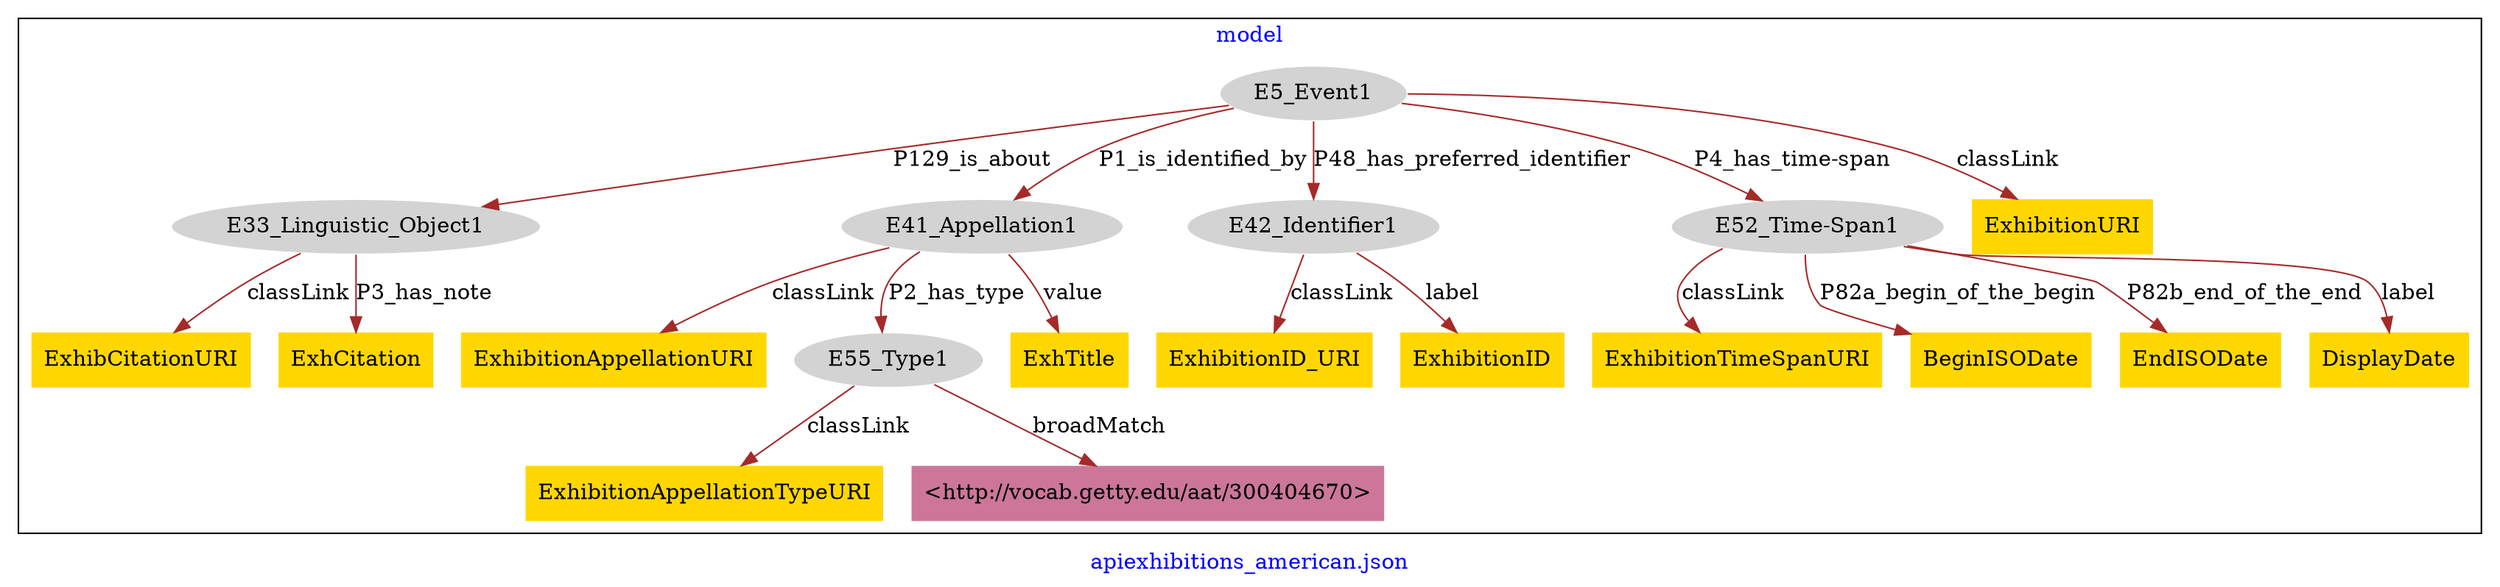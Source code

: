 digraph n0 {
fontcolor="blue"
remincross="true"
label="apiexhibitions_american.json"
subgraph cluster {
label="model"
n2[style="filled",color="white",fillcolor="lightgray",label="E33_Linguistic_Object1"];
n3[shape="plaintext",style="filled",fillcolor="gold",label="ExhibCitationURI"];
n4[shape="plaintext",style="filled",fillcolor="gold",label="ExhCitation"];
n5[style="filled",color="white",fillcolor="lightgray",label="E41_Appellation1"];
n6[shape="plaintext",style="filled",fillcolor="gold",label="ExhibitionAppellationURI"];
n7[style="filled",color="white",fillcolor="lightgray",label="E55_Type1"];
n8[shape="plaintext",style="filled",fillcolor="gold",label="ExhTitle"];
n9[style="filled",color="white",fillcolor="lightgray",label="E42_Identifier1"];
n10[shape="plaintext",style="filled",fillcolor="gold",label="ExhibitionID_URI"];
n11[shape="plaintext",style="filled",fillcolor="gold",label="ExhibitionID"];
n12[style="filled",color="white",fillcolor="lightgray",label="E52_Time-Span1"];
n13[shape="plaintext",style="filled",fillcolor="gold",label="ExhibitionTimeSpanURI"];
n14[shape="plaintext",style="filled",fillcolor="gold",label="BeginISODate"];
n15[shape="plaintext",style="filled",fillcolor="gold",label="EndISODate"];
n16[shape="plaintext",style="filled",fillcolor="gold",label="DisplayDate"];
n17[shape="plaintext",style="filled",fillcolor="gold",label="ExhibitionAppellationTypeURI"];
n18[shape="plaintext",style="filled",fillcolor="#CC7799",label="<http://vocab.getty.edu/aat/300404670>"];
n19[style="filled",color="white",fillcolor="lightgray",label="E5_Event1"];
n20[shape="plaintext",style="filled",fillcolor="gold",label="ExhibitionURI"];
}
n2 -> n3[color="brown",fontcolor="black",label="classLink"]
n2 -> n4[color="brown",fontcolor="black",label="P3_has_note"]
n5 -> n6[color="brown",fontcolor="black",label="classLink"]
n5 -> n7[color="brown",fontcolor="black",label="P2_has_type"]
n5 -> n8[color="brown",fontcolor="black",label="value"]
n9 -> n10[color="brown",fontcolor="black",label="classLink"]
n9 -> n11[color="brown",fontcolor="black",label="label"]
n12 -> n13[color="brown",fontcolor="black",label="classLink"]
n12 -> n14[color="brown",fontcolor="black",label="P82a_begin_of_the_begin"]
n12 -> n15[color="brown",fontcolor="black",label="P82b_end_of_the_end"]
n12 -> n16[color="brown",fontcolor="black",label="label"]
n7 -> n17[color="brown",fontcolor="black",label="classLink"]
n7 -> n18[color="brown",fontcolor="black",label="broadMatch"]
n19 -> n20[color="brown",fontcolor="black",label="classLink"]
n19 -> n2[color="brown",fontcolor="black",label="P129_is_about"]
n19 -> n5[color="brown",fontcolor="black",label="P1_is_identified_by"]
n19 -> n9[color="brown",fontcolor="black",label="P48_has_preferred_identifier"]
n19 -> n12[color="brown",fontcolor="black",label="P4_has_time-span"]
}
